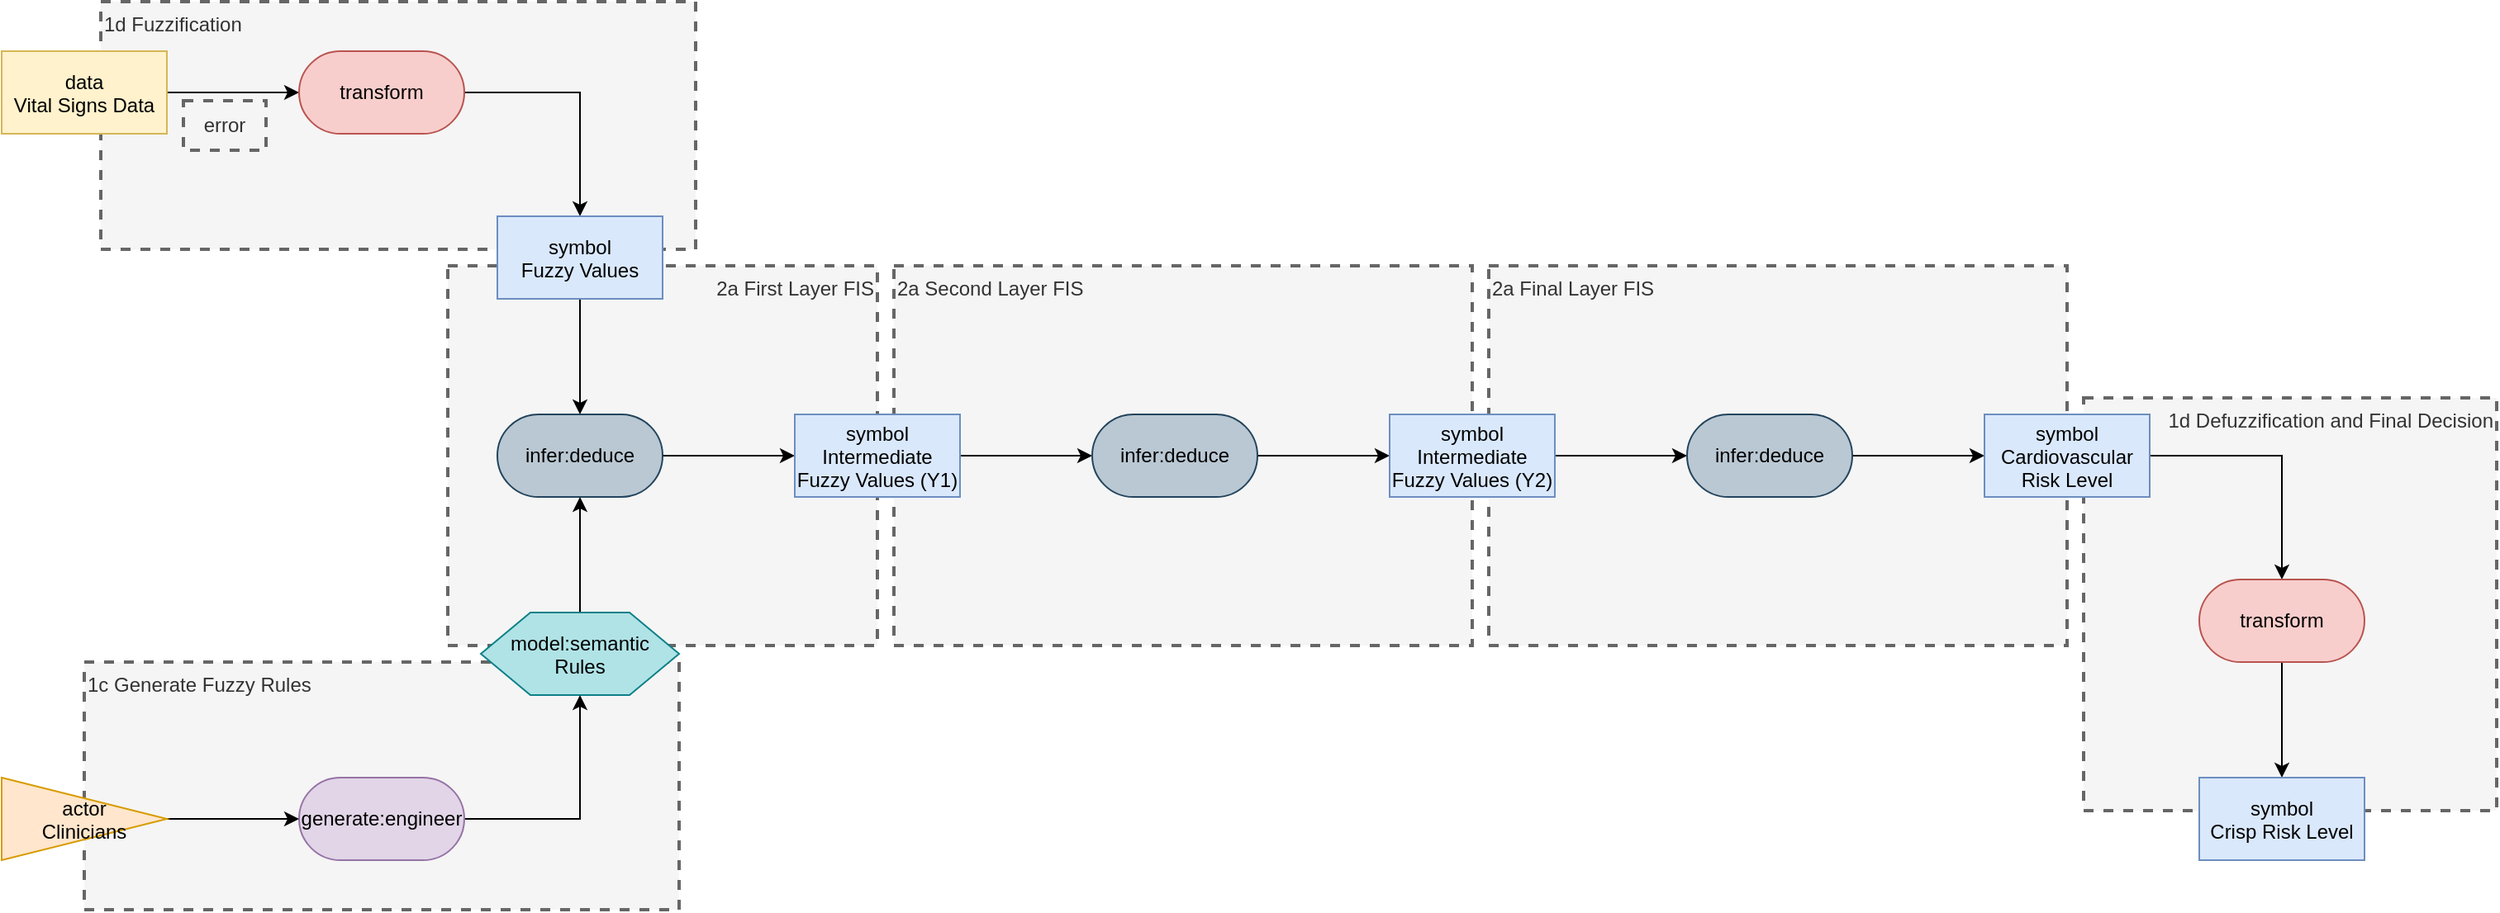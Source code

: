 <mxfile version="26.2.14">
  <diagram name="Page-1" id="HXht4Nh3Z01pkx1o4XB-">
    <mxGraphModel dx="1678" dy="1025" grid="1" gridSize="10" guides="1" tooltips="1" connect="1" arrows="1" fold="1" page="1" pageScale="1" pageWidth="3300" pageHeight="4681" math="0" shadow="0">
      <root>
        <mxCell id="0" />
        <mxCell id="1" parent="0" />
        <mxCell id="4beopHxYhheQVA-fnsDj-35" value="1d Defuzzification and Final Decision" style="text;html=1;align=right;verticalAlign=top;whiteSpace=wrap;rounded=0;dashed=1;fillColor=#f5f5f5;fontColor=#333333;strokeColor=#666666;strokeWidth=2;" name="text" vertex="1" parent="1">
          <mxGeometry x="1920" y="680" width="250" height="250" as="geometry" />
        </mxCell>
        <mxCell id="4beopHxYhheQVA-fnsDj-34" value="2a Final Layer FIS" style="text;html=1;align=left;verticalAlign=top;whiteSpace=wrap;rounded=0;dashed=1;fillColor=#f5f5f5;fontColor=#333333;strokeColor=#666666;strokeWidth=2;" name="text" vertex="1" parent="1">
          <mxGeometry x="1560" y="600" width="350" height="230" as="geometry" />
        </mxCell>
        <mxCell id="4beopHxYhheQVA-fnsDj-33" value="2a Second Layer FIS" style="text;html=1;align=left;verticalAlign=top;whiteSpace=wrap;rounded=0;dashed=1;fillColor=#f5f5f5;fontColor=#333333;strokeColor=#666666;strokeWidth=2;" name="text" vertex="1" parent="1">
          <mxGeometry x="1200" y="600" width="350" height="230" as="geometry" />
        </mxCell>
        <mxCell id="4beopHxYhheQVA-fnsDj-32" value="1c Generate Fuzzy Rules" style="text;html=1;align=left;verticalAlign=top;whiteSpace=wrap;rounded=0;dashed=1;fillColor=#f5f5f5;fontColor=#333333;strokeColor=#666666;strokeWidth=2;" name="text" vertex="1" parent="1">
          <mxGeometry x="710" y="840" width="360" height="150" as="geometry" />
        </mxCell>
        <mxCell id="4beopHxYhheQVA-fnsDj-31" value="2a First Layer FIS" style="text;html=1;align=right;verticalAlign=top;whiteSpace=wrap;rounded=0;dashed=1;fillColor=#f5f5f5;fontColor=#333333;strokeColor=#666666;strokeWidth=2;" name="text" vertex="1" parent="1">
          <mxGeometry x="930" y="600" width="260" height="230" as="geometry" />
        </mxCell>
        <mxCell id="4beopHxYhheQVA-fnsDj-29" value="1d Fuzzification" style="text;html=1;align=left;verticalAlign=top;whiteSpace=wrap;rounded=0;dashed=1;fillColor=#f5f5f5;fontColor=#333333;strokeColor=#666666;strokeWidth=2;" name="text" vertex="1" parent="1">
          <mxGeometry x="720" y="440" width="360" height="150" as="geometry" />
        </mxCell>
        <mxCell id="4beopHxYhheQVA-fnsDj-3" style="edgeStyle=orthogonalEdgeStyle;rounded=0;orthogonalLoop=1;jettySize=auto;html=1;entryX=0;entryY=0.5;entryDx=0;entryDy=0;" edge="1" parent="1" source="4beopHxYhheQVA-fnsDj-1" target="4beopHxYhheQVA-fnsDj-2">
          <mxGeometry relative="1" as="geometry" />
        </mxCell>
        <mxCell id="4beopHxYhheQVA-fnsDj-1" value="data&#xa;Vital Signs Data" style="rectangle;fillColor=#fff2cc;strokeColor=#d6b656;" name="data" vertex="1" parent="1" tooltip="⚠️ Node not part of any valid pattern.">
          <mxGeometry x="660" y="470" width="100" height="50" as="geometry" />
        </mxCell>
        <mxCell id="4beopHxYhheQVA-fnsDj-5" style="edgeStyle=orthogonalEdgeStyle;rounded=0;orthogonalLoop=1;jettySize=auto;html=1;exitX=1;exitY=0.5;exitDx=0;exitDy=0;entryX=0.5;entryY=0;entryDx=0;entryDy=0;" edge="1" parent="1" source="4beopHxYhheQVA-fnsDj-2" target="4beopHxYhheQVA-fnsDj-4">
          <mxGeometry relative="1" as="geometry" />
        </mxCell>
        <mxCell id="4beopHxYhheQVA-fnsDj-2" value="transform" style="rounded=1;whiteSpace=wrap;html=1;arcSize=50;fillColor=#f8cecc;strokeColor=#b85450;" name="transform" vertex="1" parent="1" tooltip="⚠️ Node not part of any valid pattern.">
          <mxGeometry x="840" y="470" width="100" height="50" as="geometry" />
        </mxCell>
        <mxCell id="4beopHxYhheQVA-fnsDj-7" style="edgeStyle=orthogonalEdgeStyle;rounded=0;orthogonalLoop=1;jettySize=auto;html=1;exitX=0.5;exitY=1;exitDx=0;exitDy=0;entryX=0.5;entryY=0;entryDx=0;entryDy=0;" edge="1" parent="1" source="4beopHxYhheQVA-fnsDj-4" target="4beopHxYhheQVA-fnsDj-6">
          <mxGeometry relative="1" as="geometry" />
        </mxCell>
        <mxCell id="4beopHxYhheQVA-fnsDj-4" value="symbol&#xa;Fuzzy Values" style="rectangle;fillColor=#dae8fc;strokeColor=#6c8ebf;" name="symbol" vertex="1" parent="1">
          <mxGeometry x="960" y="570" width="100" height="50" as="geometry" />
        </mxCell>
        <mxCell id="4beopHxYhheQVA-fnsDj-15" style="edgeStyle=orthogonalEdgeStyle;rounded=0;orthogonalLoop=1;jettySize=auto;html=1;entryX=0;entryY=0.5;entryDx=0;entryDy=0;" edge="1" parent="1" source="4beopHxYhheQVA-fnsDj-6" target="4beopHxYhheQVA-fnsDj-14">
          <mxGeometry relative="1" as="geometry" />
        </mxCell>
        <mxCell id="4beopHxYhheQVA-fnsDj-6" value="infer:deduce" style="rounded=1;whiteSpace=wrap;html=1;arcSize=50;fillColor=#bac8d3;strokeColor=#23445d;" name="infer:deduce" vertex="1" parent="1">
          <mxGeometry x="960" y="690" width="100" height="50" as="geometry" />
        </mxCell>
        <mxCell id="4beopHxYhheQVA-fnsDj-9" style="edgeStyle=orthogonalEdgeStyle;rounded=0;orthogonalLoop=1;jettySize=auto;html=1;exitX=0.5;exitY=0;exitDx=0;exitDy=0;entryX=0.5;entryY=1;entryDx=0;entryDy=0;" edge="1" parent="1" source="4beopHxYhheQVA-fnsDj-8" target="4beopHxYhheQVA-fnsDj-6">
          <mxGeometry relative="1" as="geometry" />
        </mxCell>
        <mxCell id="4beopHxYhheQVA-fnsDj-8" value="model:semantic&#xa;Rules" style="shape=hexagon;perimeter=hexagonPerimeter2;fillColor=#b0e3e6;strokeColor=#0e8088;" name="model" vertex="1" parent="1">
          <mxGeometry x="950" y="810" width="120" height="50" as="geometry" />
        </mxCell>
        <mxCell id="4beopHxYhheQVA-fnsDj-11" style="edgeStyle=orthogonalEdgeStyle;rounded=0;orthogonalLoop=1;jettySize=auto;html=1;exitX=1;exitY=0.5;exitDx=0;exitDy=0;entryX=0.5;entryY=1;entryDx=0;entryDy=0;" edge="1" parent="1" source="4beopHxYhheQVA-fnsDj-10" target="4beopHxYhheQVA-fnsDj-8">
          <mxGeometry relative="1" as="geometry" />
        </mxCell>
        <mxCell id="4beopHxYhheQVA-fnsDj-10" value="generate:engineer" style="rounded=1;whiteSpace=wrap;html=1;arcSize=50;fillColor=#e1d5e7;strokeColor=#9673a6;" name="generate:engineer" vertex="1" parent="1">
          <mxGeometry x="840" y="910" width="100" height="50" as="geometry" />
        </mxCell>
        <mxCell id="4beopHxYhheQVA-fnsDj-13" style="edgeStyle=orthogonalEdgeStyle;rounded=0;orthogonalLoop=1;jettySize=auto;html=1;entryX=0;entryY=0.5;entryDx=0;entryDy=0;" edge="1" parent="1" source="4beopHxYhheQVA-fnsDj-12" target="4beopHxYhheQVA-fnsDj-10">
          <mxGeometry relative="1" as="geometry" />
        </mxCell>
        <mxCell id="4beopHxYhheQVA-fnsDj-12" value="actor&#xa;Clinicians" style="triangle;fillColor=#ffe6cc;strokeColor=#d79b00;" name="actor" vertex="1" parent="1">
          <mxGeometry x="660" y="910" width="100" height="50" as="geometry" />
        </mxCell>
        <mxCell id="4beopHxYhheQVA-fnsDj-17" style="edgeStyle=orthogonalEdgeStyle;rounded=0;orthogonalLoop=1;jettySize=auto;html=1;entryX=0;entryY=0.5;entryDx=0;entryDy=0;" edge="1" parent="1" source="4beopHxYhheQVA-fnsDj-14" target="4beopHxYhheQVA-fnsDj-16">
          <mxGeometry relative="1" as="geometry" />
        </mxCell>
        <mxCell id="4beopHxYhheQVA-fnsDj-14" value="symbol&#xa;Intermediate&#xa;Fuzzy Values (Y1)" style="rectangle;fillColor=#dae8fc;strokeColor=#6c8ebf;" name="symbol" vertex="1" parent="1">
          <mxGeometry x="1140" y="690" width="100" height="50" as="geometry" />
        </mxCell>
        <mxCell id="4beopHxYhheQVA-fnsDj-19" style="edgeStyle=orthogonalEdgeStyle;rounded=0;orthogonalLoop=1;jettySize=auto;html=1;entryX=0;entryY=0.5;entryDx=0;entryDy=0;" edge="1" parent="1" source="4beopHxYhheQVA-fnsDj-16" target="4beopHxYhheQVA-fnsDj-18">
          <mxGeometry relative="1" as="geometry" />
        </mxCell>
        <mxCell id="4beopHxYhheQVA-fnsDj-16" value="infer:deduce" style="rounded=1;whiteSpace=wrap;html=1;arcSize=50;fillColor=#bac8d3;strokeColor=#23445d;" name="infer:deduce" vertex="1" parent="1" tooltip="⚠️ Node not part of any valid pattern.">
          <mxGeometry x="1320" y="690" width="100" height="50" as="geometry" />
        </mxCell>
        <mxCell id="4beopHxYhheQVA-fnsDj-21" style="edgeStyle=orthogonalEdgeStyle;rounded=0;orthogonalLoop=1;jettySize=auto;html=1;entryX=0;entryY=0.5;entryDx=0;entryDy=0;" edge="1" parent="1" source="4beopHxYhheQVA-fnsDj-18" target="4beopHxYhheQVA-fnsDj-20">
          <mxGeometry relative="1" as="geometry" />
        </mxCell>
        <mxCell id="4beopHxYhheQVA-fnsDj-18" value="symbol&#xa;Intermediate&#xa;Fuzzy Values (Y2)" style="rectangle;fillColor=#dae8fc;strokeColor=#6c8ebf;" name="symbol" vertex="1" parent="1" tooltip="⚠️ Node not part of any valid pattern.">
          <mxGeometry x="1500" y="690" width="100" height="50" as="geometry" />
        </mxCell>
        <mxCell id="4beopHxYhheQVA-fnsDj-23" style="edgeStyle=orthogonalEdgeStyle;rounded=0;orthogonalLoop=1;jettySize=auto;html=1;entryX=0;entryY=0.5;entryDx=0;entryDy=0;" edge="1" parent="1" source="4beopHxYhheQVA-fnsDj-20" target="4beopHxYhheQVA-fnsDj-22">
          <mxGeometry relative="1" as="geometry" />
        </mxCell>
        <mxCell id="4beopHxYhheQVA-fnsDj-20" value="infer:deduce" style="rounded=1;whiteSpace=wrap;html=1;arcSize=50;fillColor=#bac8d3;strokeColor=#23445d;" name="infer:deduce" vertex="1" parent="1" tooltip="⚠️ Node not part of any valid pattern.">
          <mxGeometry x="1680" y="690" width="100" height="50" as="geometry" />
        </mxCell>
        <mxCell id="4beopHxYhheQVA-fnsDj-25" style="edgeStyle=orthogonalEdgeStyle;rounded=0;orthogonalLoop=1;jettySize=auto;html=1;exitX=1;exitY=0.5;exitDx=0;exitDy=0;entryX=0.5;entryY=0;entryDx=0;entryDy=0;" edge="1" parent="1" source="4beopHxYhheQVA-fnsDj-22" target="4beopHxYhheQVA-fnsDj-24">
          <mxGeometry relative="1" as="geometry" />
        </mxCell>
        <mxCell id="4beopHxYhheQVA-fnsDj-22" value="symbol&#xa;Cardiovascular&#xa;Risk Level" style="rectangle;fillColor=#dae8fc;strokeColor=#6c8ebf;" name="symbol" vertex="1" parent="1" tooltip="⚠️ Node not part of any valid pattern.">
          <mxGeometry x="1860" y="690" width="100" height="50" as="geometry" />
        </mxCell>
        <mxCell id="4beopHxYhheQVA-fnsDj-27" style="edgeStyle=orthogonalEdgeStyle;rounded=0;orthogonalLoop=1;jettySize=auto;html=1;exitX=0.5;exitY=1;exitDx=0;exitDy=0;entryX=0.5;entryY=0;entryDx=0;entryDy=0;" edge="1" parent="1" source="4beopHxYhheQVA-fnsDj-24" target="4beopHxYhheQVA-fnsDj-26">
          <mxGeometry relative="1" as="geometry" />
        </mxCell>
        <mxCell id="4beopHxYhheQVA-fnsDj-24" value="transform" style="rounded=1;whiteSpace=wrap;html=1;arcSize=50;fillColor=#f8cecc;strokeColor=#b85450;" name="transform" vertex="1" parent="1" tooltip="⚠️ Node not part of any valid pattern.">
          <mxGeometry x="1990" y="790" width="100" height="50" as="geometry" />
        </mxCell>
        <mxCell id="4beopHxYhheQVA-fnsDj-26" value="symbol&#xa;Crisp Risk Level" style="rectangle;fillColor=#dae8fc;strokeColor=#6c8ebf;" name="symbol" vertex="1" parent="1" tooltip="⚠️ Node not part of any valid pattern.">
          <mxGeometry x="1990" y="910" width="100" height="50" as="geometry" />
        </mxCell>
        <mxCell id="4beopHxYhheQVA-fnsDj-28" value="error" style="text;html=1;align=center;verticalAlign=middle;whiteSpace=wrap;rounded=0;dashed=1;fillColor=#f5f5f5;fontColor=#333333;strokeColor=#666666;strokeWidth=2;" name="text" vertex="1" parent="1">
          <mxGeometry x="770" y="500" width="50" height="30" as="geometry" />
        </mxCell>
      </root>
    </mxGraphModel>
  </diagram>
</mxfile>
